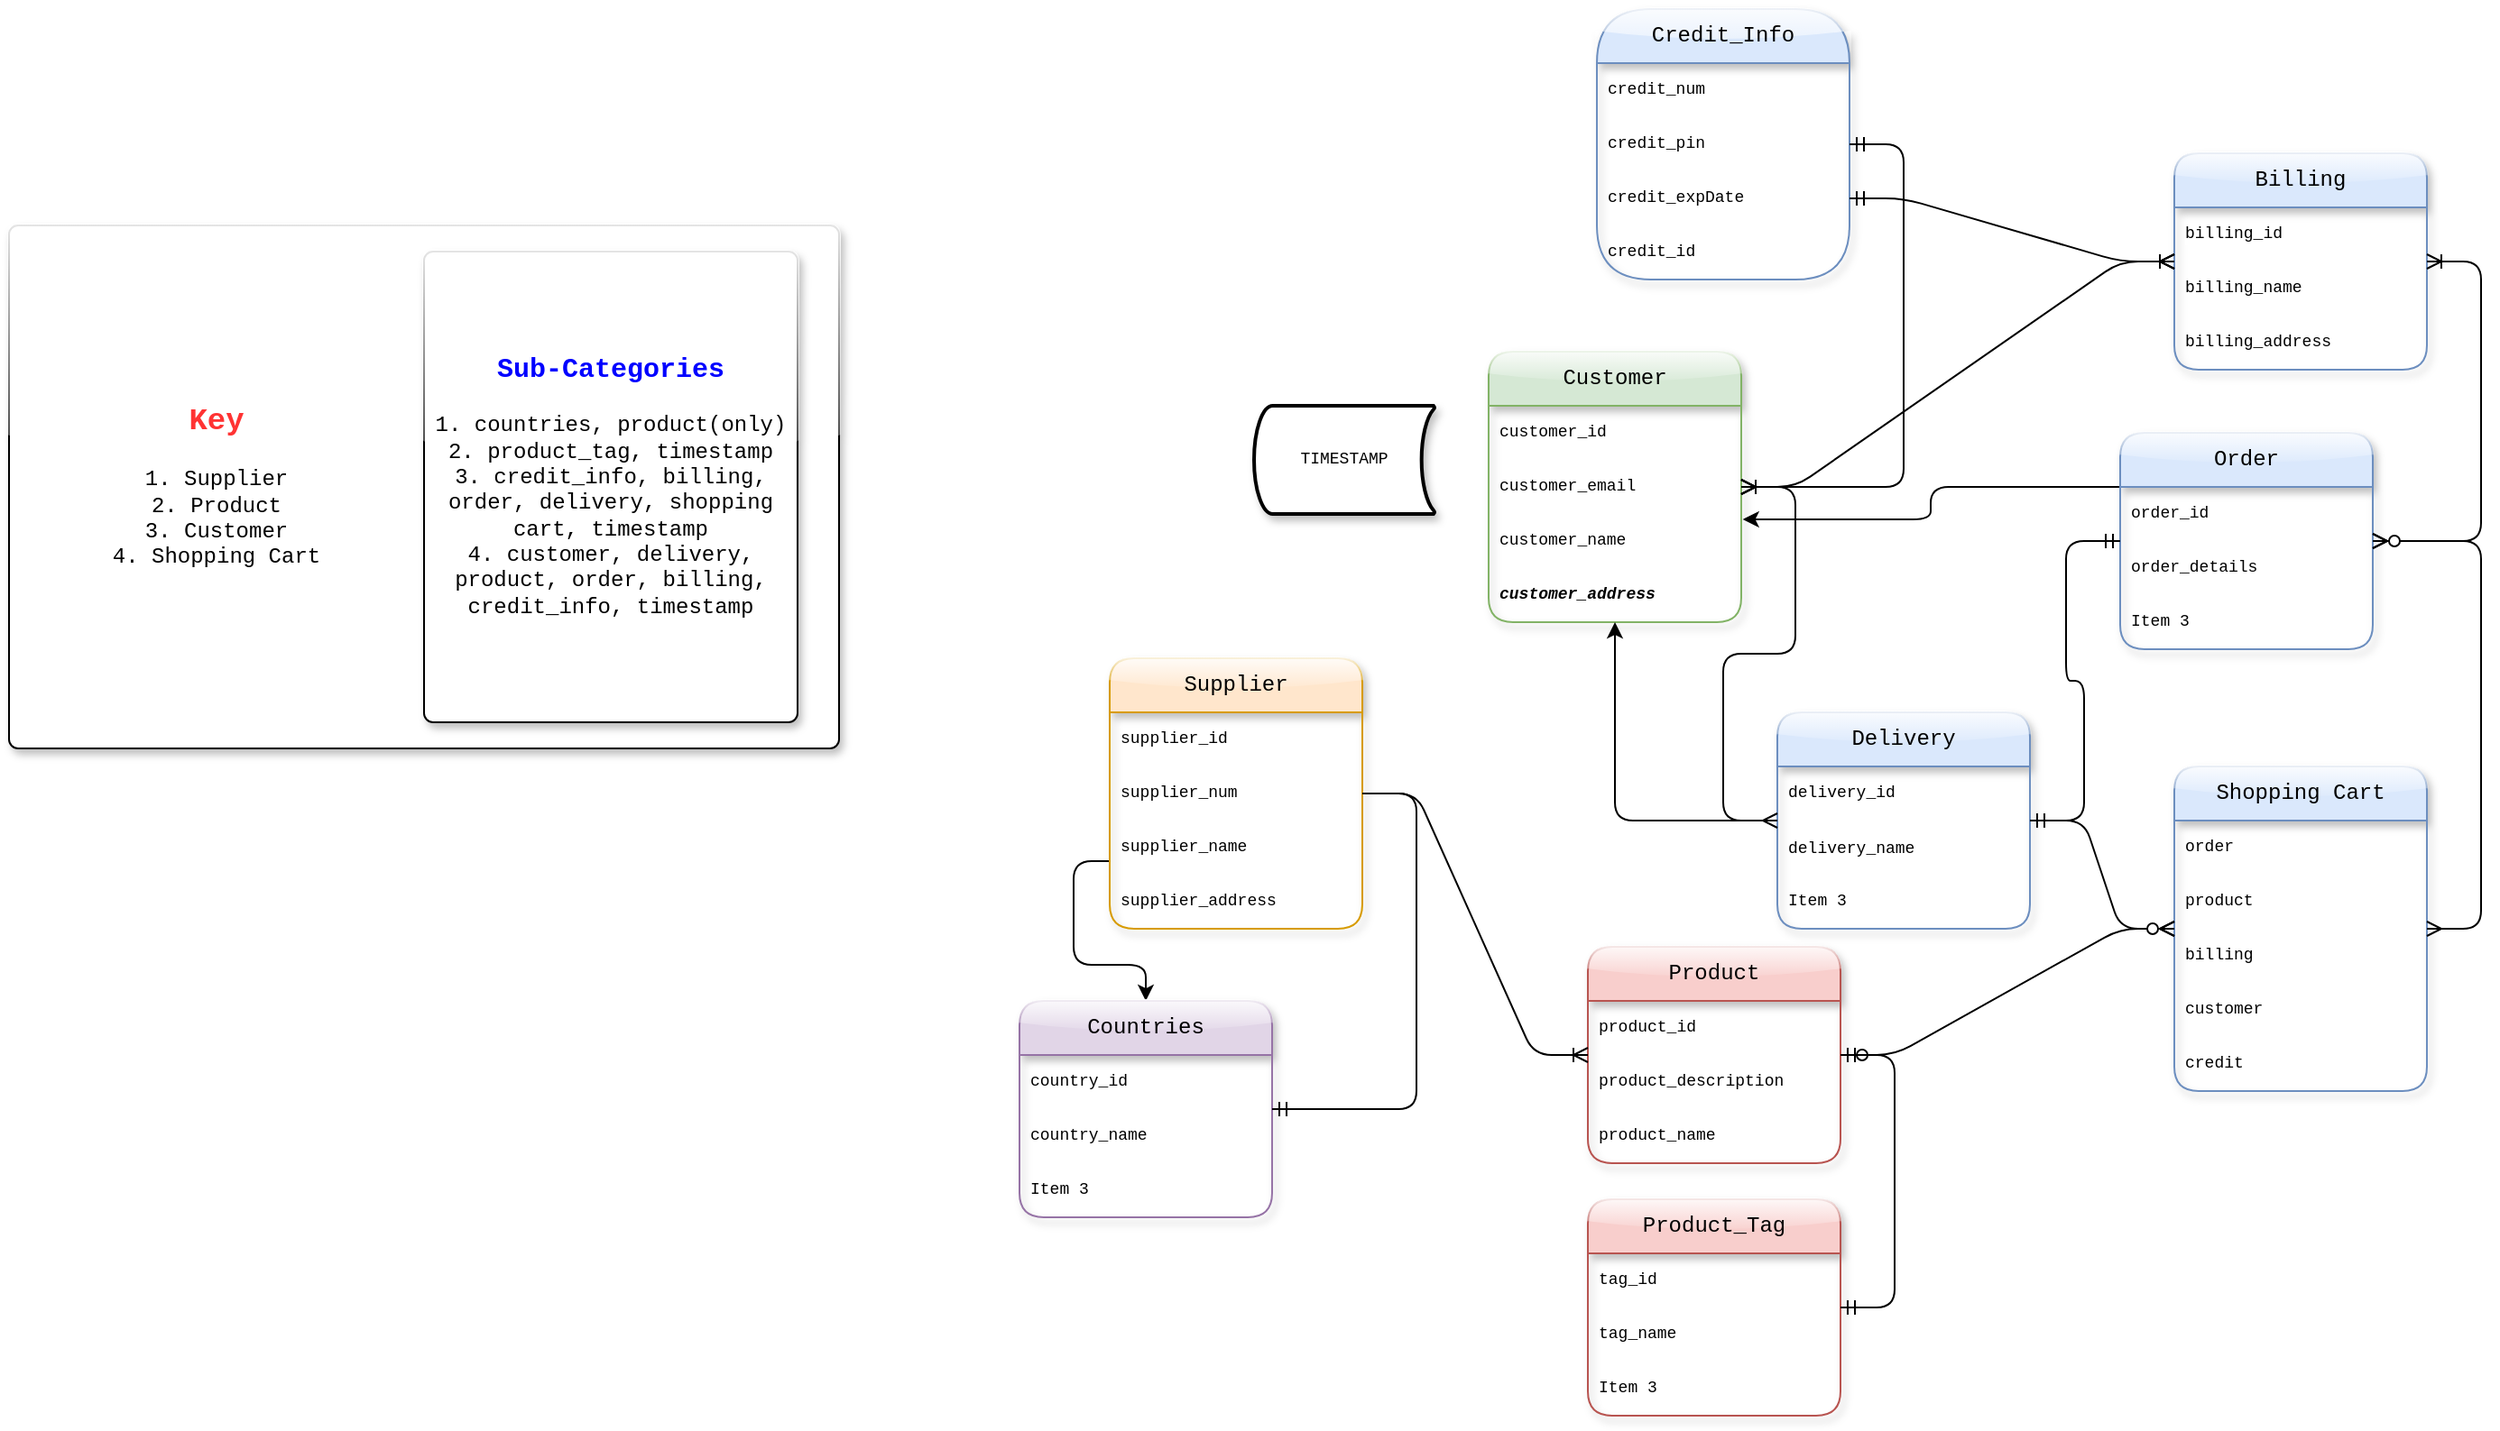 <mxfile version="20.8.22" type="github">
  <diagram name="Page-1" id="YWpABoFUmQe1NaXI15Zw">
    <mxGraphModel dx="1832" dy="1691" grid="1" gridSize="10" guides="1" tooltips="1" connect="1" arrows="1" fold="1" page="1" pageScale="1" pageWidth="850" pageHeight="1100" math="0" shadow="0">
      <root>
        <mxCell id="0" />
        <mxCell id="1" parent="0" />
        <mxCell id="wy4c9mbsXyodpzU9gjJJ-7" style="edgeStyle=orthogonalEdgeStyle;rounded=1;orthogonalLoop=1;jettySize=auto;html=1;exitX=0;exitY=0.25;exitDx=0;exitDy=0;entryX=1.006;entryY=0.1;entryDx=0;entryDy=0;entryPerimeter=0;" parent="1" source="mjoqd2JL3-UamSWrY_jR-5" target="mjoqd2JL3-UamSWrY_jR-15" edge="1">
          <mxGeometry relative="1" as="geometry" />
        </mxCell>
        <mxCell id="mjoqd2JL3-UamSWrY_jR-5" value="Order" style="swimlane;fontStyle=0;childLayout=stackLayout;horizontal=1;startSize=30;horizontalStack=0;resizeParent=1;resizeParentMax=0;resizeLast=0;collapsible=1;marginBottom=0;whiteSpace=wrap;html=1;fontFamily=Courier New;fillColor=#dae8fc;strokeColor=#6c8ebf;rounded=1;shadow=1;glass=1;" parent="1" vertex="1">
          <mxGeometry x="580" y="-65" width="140" height="120" as="geometry" />
        </mxCell>
        <mxCell id="mjoqd2JL3-UamSWrY_jR-6" value="order_id" style="text;strokeColor=none;fillColor=none;align=left;verticalAlign=middle;spacingLeft=4;spacingRight=4;overflow=hidden;points=[[0,0.5],[1,0.5]];portConstraint=eastwest;rotatable=0;whiteSpace=wrap;html=1;fontSize=9;rounded=1;fontFamily=Courier New;" parent="mjoqd2JL3-UamSWrY_jR-5" vertex="1">
          <mxGeometry y="30" width="140" height="30" as="geometry" />
        </mxCell>
        <mxCell id="mjoqd2JL3-UamSWrY_jR-7" value="order_details" style="text;strokeColor=none;fillColor=none;align=left;verticalAlign=middle;spacingLeft=4;spacingRight=4;overflow=hidden;points=[[0,0.5],[1,0.5]];portConstraint=eastwest;rotatable=0;whiteSpace=wrap;html=1;fontSize=9;rounded=1;fontFamily=Courier New;" parent="mjoqd2JL3-UamSWrY_jR-5" vertex="1">
          <mxGeometry y="60" width="140" height="30" as="geometry" />
        </mxCell>
        <mxCell id="mjoqd2JL3-UamSWrY_jR-8" value="Item 3" style="text;strokeColor=none;fillColor=none;align=left;verticalAlign=middle;spacingLeft=4;spacingRight=4;overflow=hidden;points=[[0,0.5],[1,0.5]];portConstraint=eastwest;rotatable=0;whiteSpace=wrap;html=1;fontSize=9;rounded=1;fontFamily=Courier New;" parent="mjoqd2JL3-UamSWrY_jR-5" vertex="1">
          <mxGeometry y="90" width="140" height="30" as="geometry" />
        </mxCell>
        <mxCell id="wy4c9mbsXyodpzU9gjJJ-11" style="edgeStyle=orthogonalEdgeStyle;rounded=1;orthogonalLoop=1;jettySize=auto;html=1;exitX=0;exitY=0.75;exitDx=0;exitDy=0;" parent="1" source="mjoqd2JL3-UamSWrY_jR-9" target="mjoqd2JL3-UamSWrY_jR-29" edge="1">
          <mxGeometry relative="1" as="geometry" />
        </mxCell>
        <mxCell id="mjoqd2JL3-UamSWrY_jR-9" value="Supplier" style="swimlane;fontStyle=0;childLayout=stackLayout;horizontal=1;startSize=30;horizontalStack=0;resizeParent=1;resizeParentMax=0;resizeLast=0;collapsible=1;marginBottom=0;whiteSpace=wrap;html=1;fontFamily=Courier New;fontSize=12;fillColor=#ffe6cc;strokeColor=#d79b00;rounded=1;glass=1;shadow=1;" parent="1" vertex="1">
          <mxGeometry x="20" y="60" width="140" height="150" as="geometry" />
        </mxCell>
        <mxCell id="mjoqd2JL3-UamSWrY_jR-10" value="supplier_id" style="text;strokeColor=none;fillColor=none;align=left;verticalAlign=middle;spacingLeft=4;spacingRight=4;overflow=hidden;points=[[0,0.5],[1,0.5]];portConstraint=eastwest;rotatable=0;whiteSpace=wrap;html=1;fontFamily=Courier New;fontSize=9;rounded=1;" parent="mjoqd2JL3-UamSWrY_jR-9" vertex="1">
          <mxGeometry y="30" width="140" height="30" as="geometry" />
        </mxCell>
        <mxCell id="wy4c9mbsXyodpzU9gjJJ-44" value="supplier_num" style="text;strokeColor=none;fillColor=none;align=left;verticalAlign=middle;spacingLeft=4;spacingRight=4;overflow=hidden;points=[[0,0.5],[1,0.5]];portConstraint=eastwest;rotatable=0;whiteSpace=wrap;html=1;fontFamily=Courier New;fontSize=9;rounded=1;" parent="mjoqd2JL3-UamSWrY_jR-9" vertex="1">
          <mxGeometry y="60" width="140" height="30" as="geometry" />
        </mxCell>
        <mxCell id="mjoqd2JL3-UamSWrY_jR-11" value="supplier_name" style="text;strokeColor=none;fillColor=none;align=left;verticalAlign=middle;spacingLeft=4;spacingRight=4;overflow=hidden;points=[[0,0.5],[1,0.5]];portConstraint=eastwest;rotatable=0;whiteSpace=wrap;html=1;fontSize=9;fontFamily=Courier New;rounded=1;" parent="mjoqd2JL3-UamSWrY_jR-9" vertex="1">
          <mxGeometry y="90" width="140" height="30" as="geometry" />
        </mxCell>
        <mxCell id="mjoqd2JL3-UamSWrY_jR-12" value="supplier_address" style="text;strokeColor=none;fillColor=none;align=left;verticalAlign=middle;spacingLeft=4;spacingRight=4;overflow=hidden;points=[[0,0.5],[1,0.5]];portConstraint=eastwest;rotatable=0;whiteSpace=wrap;html=1;fontFamily=Courier New;fontSize=9;rounded=1;" parent="mjoqd2JL3-UamSWrY_jR-9" vertex="1">
          <mxGeometry y="120" width="140" height="30" as="geometry" />
        </mxCell>
        <mxCell id="mjoqd2JL3-UamSWrY_jR-13" value="Customer" style="swimlane;fontStyle=0;childLayout=stackLayout;horizontal=1;startSize=30;horizontalStack=0;resizeParent=1;resizeParentMax=0;resizeLast=0;collapsible=1;marginBottom=0;whiteSpace=wrap;html=1;fontFamily=Courier New;labelBackgroundColor=none;fillColor=#d5e8d4;strokeColor=#82b366;rounded=1;glass=1;shadow=1;" parent="1" vertex="1">
          <mxGeometry x="230" y="-110" width="140" height="150" as="geometry" />
        </mxCell>
        <mxCell id="mjoqd2JL3-UamSWrY_jR-14" value="customer_id" style="text;strokeColor=none;fillColor=none;align=left;verticalAlign=middle;spacingLeft=4;spacingRight=4;overflow=hidden;points=[[0,0.5],[1,0.5]];portConstraint=eastwest;rotatable=0;whiteSpace=wrap;html=1;fontSize=9;fontFamily=Courier New;rounded=1;" parent="mjoqd2JL3-UamSWrY_jR-13" vertex="1">
          <mxGeometry y="30" width="140" height="30" as="geometry" />
        </mxCell>
        <mxCell id="wy4c9mbsXyodpzU9gjJJ-27" value="customer_email" style="text;strokeColor=none;fillColor=none;align=left;verticalAlign=middle;spacingLeft=4;spacingRight=4;overflow=hidden;points=[[0,0.5],[1,0.5]];portConstraint=eastwest;rotatable=0;whiteSpace=wrap;html=1;fontSize=9;fontFamily=Courier New;rounded=1;" parent="mjoqd2JL3-UamSWrY_jR-13" vertex="1">
          <mxGeometry y="60" width="140" height="30" as="geometry" />
        </mxCell>
        <mxCell id="mjoqd2JL3-UamSWrY_jR-15" value="customer_name" style="text;strokeColor=none;fillColor=none;align=left;verticalAlign=middle;spacingLeft=4;spacingRight=4;overflow=hidden;points=[[0,0.5],[1,0.5]];portConstraint=eastwest;rotatable=0;whiteSpace=wrap;html=1;fontSize=9;fontFamily=Courier New;rounded=1;" parent="mjoqd2JL3-UamSWrY_jR-13" vertex="1">
          <mxGeometry y="90" width="140" height="30" as="geometry" />
        </mxCell>
        <mxCell id="mjoqd2JL3-UamSWrY_jR-16" value="&lt;b&gt;&lt;i&gt;customer_address&lt;/i&gt;&lt;/b&gt;" style="text;strokeColor=none;fillColor=none;align=left;verticalAlign=middle;spacingLeft=4;spacingRight=4;overflow=hidden;points=[[0,0.5],[1,0.5]];portConstraint=eastwest;rotatable=0;whiteSpace=wrap;html=1;fontFamily=Courier New;fontSize=9;rounded=1;" parent="mjoqd2JL3-UamSWrY_jR-13" vertex="1">
          <mxGeometry y="120" width="140" height="30" as="geometry" />
        </mxCell>
        <mxCell id="wy4c9mbsXyodpzU9gjJJ-5" style="edgeStyle=orthogonalEdgeStyle;rounded=1;orthogonalLoop=1;jettySize=auto;html=1;" parent="1" source="wy4c9mbsXyodpzU9gjJJ-21" target="mjoqd2JL3-UamSWrY_jR-13" edge="1">
          <mxGeometry relative="1" as="geometry">
            <mxPoint x="365" y="70" as="sourcePoint" />
          </mxGeometry>
        </mxCell>
        <mxCell id="mjoqd2JL3-UamSWrY_jR-21" value="Product" style="swimlane;fontStyle=0;childLayout=stackLayout;horizontal=1;startSize=30;horizontalStack=0;resizeParent=1;resizeParentMax=0;resizeLast=0;collapsible=1;marginBottom=0;whiteSpace=wrap;html=1;fontFamily=Courier New;fontSize=12;fillColor=#f8cecc;strokeColor=#b85450;rounded=1;glass=1;shadow=1;" parent="1" vertex="1">
          <mxGeometry x="285" y="220" width="140" height="120" as="geometry" />
        </mxCell>
        <mxCell id="mjoqd2JL3-UamSWrY_jR-22" value="product_id" style="text;strokeColor=none;fillColor=none;align=left;verticalAlign=middle;spacingLeft=4;spacingRight=4;overflow=hidden;points=[[0,0.5],[1,0.5]];portConstraint=eastwest;rotatable=0;whiteSpace=wrap;html=1;fontSize=9;fontFamily=Courier New;rounded=1;" parent="mjoqd2JL3-UamSWrY_jR-21" vertex="1">
          <mxGeometry y="30" width="140" height="30" as="geometry" />
        </mxCell>
        <mxCell id="mjoqd2JL3-UamSWrY_jR-23" value="product_description" style="text;strokeColor=none;fillColor=none;align=left;verticalAlign=middle;spacingLeft=4;spacingRight=4;overflow=hidden;points=[[0,0.5],[1,0.5]];portConstraint=eastwest;rotatable=0;whiteSpace=wrap;html=1;fontSize=9;fontFamily=Courier New;rounded=1;" parent="mjoqd2JL3-UamSWrY_jR-21" vertex="1">
          <mxGeometry y="60" width="140" height="30" as="geometry" />
        </mxCell>
        <mxCell id="mjoqd2JL3-UamSWrY_jR-24" value="product_name" style="text;strokeColor=none;fillColor=none;align=left;verticalAlign=middle;spacingLeft=4;spacingRight=4;overflow=hidden;points=[[0,0.5],[1,0.5]];portConstraint=eastwest;rotatable=0;whiteSpace=wrap;html=1;fontSize=9;fontFamily=Courier New;rounded=1;" parent="mjoqd2JL3-UamSWrY_jR-21" vertex="1">
          <mxGeometry y="90" width="140" height="30" as="geometry" />
        </mxCell>
        <mxCell id="mjoqd2JL3-UamSWrY_jR-25" value="Shopping Cart" style="swimlane;fontStyle=0;childLayout=stackLayout;horizontal=1;startSize=30;horizontalStack=0;resizeParent=1;resizeParentMax=0;resizeLast=0;collapsible=1;marginBottom=0;whiteSpace=wrap;html=1;fontFamily=Courier New;fontSize=12;fillColor=#dae8fc;strokeColor=#6c8ebf;rounded=1;shadow=1;glass=1;" parent="1" vertex="1">
          <mxGeometry x="610" y="120" width="140" height="180" as="geometry" />
        </mxCell>
        <mxCell id="mjoqd2JL3-UamSWrY_jR-26" value="order" style="text;strokeColor=none;fillColor=none;align=left;verticalAlign=middle;spacingLeft=4;spacingRight=4;overflow=hidden;points=[[0,0.5],[1,0.5]];portConstraint=eastwest;rotatable=0;whiteSpace=wrap;html=1;fontSize=9;fontFamily=Courier New;rounded=1;" parent="mjoqd2JL3-UamSWrY_jR-25" vertex="1">
          <mxGeometry y="30" width="140" height="30" as="geometry" />
        </mxCell>
        <mxCell id="mjoqd2JL3-UamSWrY_jR-27" value="product" style="text;strokeColor=none;fillColor=none;align=left;verticalAlign=middle;spacingLeft=4;spacingRight=4;overflow=hidden;points=[[0,0.5],[1,0.5]];portConstraint=eastwest;rotatable=0;whiteSpace=wrap;html=1;fontSize=9;fontFamily=Courier New;rounded=1;" parent="mjoqd2JL3-UamSWrY_jR-25" vertex="1">
          <mxGeometry y="60" width="140" height="30" as="geometry" />
        </mxCell>
        <mxCell id="mjoqd2JL3-UamSWrY_jR-28" value="billing" style="text;strokeColor=none;fillColor=none;align=left;verticalAlign=middle;spacingLeft=4;spacingRight=4;overflow=hidden;points=[[0,0.5],[1,0.5]];portConstraint=eastwest;rotatable=0;whiteSpace=wrap;html=1;fontSize=9;fontFamily=Courier New;rounded=1;" parent="mjoqd2JL3-UamSWrY_jR-25" vertex="1">
          <mxGeometry y="90" width="140" height="30" as="geometry" />
        </mxCell>
        <mxCell id="Vg9ZYjElxbi22y-l5GeG-1" value="customer" style="text;strokeColor=none;fillColor=none;align=left;verticalAlign=middle;spacingLeft=4;spacingRight=4;overflow=hidden;points=[[0,0.5],[1,0.5]];portConstraint=eastwest;rotatable=0;whiteSpace=wrap;html=1;fontSize=9;fontFamily=Courier New;rounded=1;" vertex="1" parent="mjoqd2JL3-UamSWrY_jR-25">
          <mxGeometry y="120" width="140" height="30" as="geometry" />
        </mxCell>
        <mxCell id="Vg9ZYjElxbi22y-l5GeG-2" value="credit" style="text;strokeColor=none;fillColor=none;align=left;verticalAlign=middle;spacingLeft=4;spacingRight=4;overflow=hidden;points=[[0,0.5],[1,0.5]];portConstraint=eastwest;rotatable=0;whiteSpace=wrap;html=1;fontSize=9;fontFamily=Courier New;rounded=1;" vertex="1" parent="mjoqd2JL3-UamSWrY_jR-25">
          <mxGeometry y="150" width="140" height="30" as="geometry" />
        </mxCell>
        <mxCell id="mjoqd2JL3-UamSWrY_jR-29" value="Countries" style="swimlane;fontStyle=0;childLayout=stackLayout;horizontal=1;startSize=30;horizontalStack=0;resizeParent=1;resizeParentMax=0;resizeLast=0;collapsible=1;marginBottom=0;whiteSpace=wrap;html=1;fontFamily=Courier New;fontSize=12;fillColor=#e1d5e7;strokeColor=#9673a6;rounded=1;glass=1;shadow=1;" parent="1" vertex="1">
          <mxGeometry x="-30" y="250" width="140" height="120" as="geometry" />
        </mxCell>
        <mxCell id="mjoqd2JL3-UamSWrY_jR-30" value="country_id" style="text;strokeColor=none;fillColor=none;align=left;verticalAlign=middle;spacingLeft=4;spacingRight=4;overflow=hidden;points=[[0,0.5],[1,0.5]];portConstraint=eastwest;rotatable=0;whiteSpace=wrap;html=1;fontSize=9;fontFamily=Courier New;rounded=1;" parent="mjoqd2JL3-UamSWrY_jR-29" vertex="1">
          <mxGeometry y="30" width="140" height="30" as="geometry" />
        </mxCell>
        <mxCell id="mjoqd2JL3-UamSWrY_jR-31" value="country_name" style="text;strokeColor=none;fillColor=none;align=left;verticalAlign=middle;spacingLeft=4;spacingRight=4;overflow=hidden;points=[[0,0.5],[1,0.5]];portConstraint=eastwest;rotatable=0;whiteSpace=wrap;html=1;fontSize=9;fontFamily=Courier New;rounded=1;" parent="mjoqd2JL3-UamSWrY_jR-29" vertex="1">
          <mxGeometry y="60" width="140" height="30" as="geometry" />
        </mxCell>
        <mxCell id="mjoqd2JL3-UamSWrY_jR-32" value="Item 3" style="text;strokeColor=none;fillColor=none;align=left;verticalAlign=middle;spacingLeft=4;spacingRight=4;overflow=hidden;points=[[0,0.5],[1,0.5]];portConstraint=eastwest;rotatable=0;whiteSpace=wrap;html=1;fontSize=9;fontFamily=Courier New;rounded=1;" parent="mjoqd2JL3-UamSWrY_jR-29" vertex="1">
          <mxGeometry y="90" width="140" height="30" as="geometry" />
        </mxCell>
        <mxCell id="wy4c9mbsXyodpzU9gjJJ-2" value="" style="edgeStyle=entityRelationEdgeStyle;fontSize=12;html=1;endArrow=ERoneToMany;rounded=1;hachureGap=4;fontFamily=Architects Daughter;fontSource=https%3A%2F%2Ffonts.googleapis.com%2Fcss%3Ffamily%3DArchitects%2BDaughter;" parent="1" source="mjoqd2JL3-UamSWrY_jR-9" target="mjoqd2JL3-UamSWrY_jR-21" edge="1">
          <mxGeometry width="100" height="100" relative="1" as="geometry">
            <mxPoint x="180" y="120" as="sourcePoint" />
            <mxPoint x="230" y="170" as="targetPoint" />
          </mxGeometry>
        </mxCell>
        <mxCell id="wy4c9mbsXyodpzU9gjJJ-8" value="" style="edgeStyle=entityRelationEdgeStyle;fontSize=12;html=1;endArrow=ERmany;startArrow=ERmany;rounded=1;" parent="1" source="mjoqd2JL3-UamSWrY_jR-25" target="mjoqd2JL3-UamSWrY_jR-5" edge="1">
          <mxGeometry width="100" height="100" relative="1" as="geometry">
            <mxPoint x="760" y="180" as="sourcePoint" />
            <mxPoint x="860" y="80" as="targetPoint" />
          </mxGeometry>
        </mxCell>
        <mxCell id="wy4c9mbsXyodpzU9gjJJ-10" value="" style="edgeStyle=entityRelationEdgeStyle;fontSize=12;html=1;endArrow=ERmandOne;rounded=1;" parent="1" source="mjoqd2JL3-UamSWrY_jR-9" target="mjoqd2JL3-UamSWrY_jR-29" edge="1">
          <mxGeometry width="100" height="100" relative="1" as="geometry">
            <mxPoint x="-20" y="100" as="sourcePoint" />
            <mxPoint x="80" as="targetPoint" />
          </mxGeometry>
        </mxCell>
        <mxCell id="wy4c9mbsXyodpzU9gjJJ-21" value="Delivery" style="swimlane;fontStyle=0;childLayout=stackLayout;horizontal=1;startSize=30;horizontalStack=0;resizeParent=1;resizeParentMax=0;resizeLast=0;collapsible=1;marginBottom=0;whiteSpace=wrap;html=1;fillColor=#dae8fc;strokeColor=#6c8ebf;rounded=1;fontFamily=Courier New;glass=1;shadow=1;" parent="1" vertex="1">
          <mxGeometry x="390" y="90" width="140" height="120" as="geometry" />
        </mxCell>
        <mxCell id="wy4c9mbsXyodpzU9gjJJ-22" value="delivery_id" style="text;strokeColor=none;fillColor=none;align=left;verticalAlign=middle;spacingLeft=4;spacingRight=4;overflow=hidden;points=[[0,0.5],[1,0.5]];portConstraint=eastwest;rotatable=0;whiteSpace=wrap;html=1;rounded=1;fontFamily=Courier New;fontSize=9;" parent="wy4c9mbsXyodpzU9gjJJ-21" vertex="1">
          <mxGeometry y="30" width="140" height="30" as="geometry" />
        </mxCell>
        <mxCell id="wy4c9mbsXyodpzU9gjJJ-23" value="&lt;font style=&quot;font-size: 9px;&quot;&gt;delivery_name&lt;/font&gt;" style="text;strokeColor=none;fillColor=none;align=left;verticalAlign=middle;spacingLeft=4;spacingRight=4;overflow=hidden;points=[[0,0.5],[1,0.5]];portConstraint=eastwest;rotatable=0;whiteSpace=wrap;html=1;rounded=1;fontFamily=Courier New;" parent="wy4c9mbsXyodpzU9gjJJ-21" vertex="1">
          <mxGeometry y="60" width="140" height="30" as="geometry" />
        </mxCell>
        <mxCell id="wy4c9mbsXyodpzU9gjJJ-24" value="Item 3" style="text;strokeColor=none;fillColor=none;align=left;verticalAlign=middle;spacingLeft=4;spacingRight=4;overflow=hidden;points=[[0,0.5],[1,0.5]];portConstraint=eastwest;rotatable=0;whiteSpace=wrap;html=1;rounded=1;fontSize=9;fontFamily=Courier New;" parent="wy4c9mbsXyodpzU9gjJJ-21" vertex="1">
          <mxGeometry y="90" width="140" height="30" as="geometry" />
        </mxCell>
        <mxCell id="wy4c9mbsXyodpzU9gjJJ-29" value="" style="edgeStyle=entityRelationEdgeStyle;fontSize=12;html=1;endArrow=ERmany;rounded=1;" parent="1" source="wy4c9mbsXyodpzU9gjJJ-21" target="mjoqd2JL3-UamSWrY_jR-25" edge="1">
          <mxGeometry width="100" height="100" relative="1" as="geometry">
            <mxPoint x="510" y="170" as="sourcePoint" />
            <mxPoint x="610" y="70" as="targetPoint" />
          </mxGeometry>
        </mxCell>
        <mxCell id="wy4c9mbsXyodpzU9gjJJ-30" value="" style="edgeStyle=entityRelationEdgeStyle;fontSize=12;html=1;endArrow=ERmandOne;startArrow=ERmandOne;rounded=1;" parent="1" source="wy4c9mbsXyodpzU9gjJJ-21" target="mjoqd2JL3-UamSWrY_jR-5" edge="1">
          <mxGeometry width="100" height="100" relative="1" as="geometry">
            <mxPoint x="510" y="200" as="sourcePoint" />
            <mxPoint x="610" y="100" as="targetPoint" />
          </mxGeometry>
        </mxCell>
        <mxCell id="wy4c9mbsXyodpzU9gjJJ-31" value="" style="edgeStyle=entityRelationEdgeStyle;fontSize=12;html=1;endArrow=ERzeroToMany;startArrow=ERzeroToOne;rounded=1;" parent="1" source="mjoqd2JL3-UamSWrY_jR-21" target="mjoqd2JL3-UamSWrY_jR-25" edge="1">
          <mxGeometry width="100" height="100" relative="1" as="geometry">
            <mxPoint x="760" y="400" as="sourcePoint" />
            <mxPoint x="860" y="300" as="targetPoint" />
          </mxGeometry>
        </mxCell>
        <mxCell id="wy4c9mbsXyodpzU9gjJJ-33" value="Billing" style="swimlane;fontStyle=0;childLayout=stackLayout;horizontal=1;startSize=30;horizontalStack=0;resizeParent=1;resizeParentMax=0;resizeLast=0;collapsible=1;marginBottom=0;whiteSpace=wrap;html=1;rounded=1;fontFamily=Courier New;fillColor=#dae8fc;strokeColor=#6c8ebf;glass=1;shadow=1;" parent="1" vertex="1">
          <mxGeometry x="610" y="-220" width="140" height="120" as="geometry" />
        </mxCell>
        <mxCell id="wy4c9mbsXyodpzU9gjJJ-34" value="billing_id" style="text;strokeColor=none;fillColor=none;align=left;verticalAlign=middle;spacingLeft=4;spacingRight=4;overflow=hidden;points=[[0,0.5],[1,0.5]];portConstraint=eastwest;rotatable=0;whiteSpace=wrap;html=1;rounded=1;fontFamily=Courier New;labelBackgroundColor=default;fontSize=9;" parent="wy4c9mbsXyodpzU9gjJJ-33" vertex="1">
          <mxGeometry y="30" width="140" height="30" as="geometry" />
        </mxCell>
        <mxCell id="wy4c9mbsXyodpzU9gjJJ-35" value="billing_name" style="text;strokeColor=none;fillColor=none;align=left;verticalAlign=middle;spacingLeft=4;spacingRight=4;overflow=hidden;points=[[0,0.5],[1,0.5]];portConstraint=eastwest;rotatable=0;whiteSpace=wrap;html=1;rounded=1;fontFamily=Courier New;fontSize=9;" parent="wy4c9mbsXyodpzU9gjJJ-33" vertex="1">
          <mxGeometry y="60" width="140" height="30" as="geometry" />
        </mxCell>
        <mxCell id="wy4c9mbsXyodpzU9gjJJ-36" value="billing_address" style="text;strokeColor=none;fillColor=none;align=left;verticalAlign=middle;spacingLeft=4;spacingRight=4;overflow=hidden;points=[[0,0.5],[1,0.5]];portConstraint=eastwest;rotatable=0;whiteSpace=wrap;html=1;rounded=1;fontSize=9;fontFamily=Courier New;" parent="wy4c9mbsXyodpzU9gjJJ-33" vertex="1">
          <mxGeometry y="90" width="140" height="30" as="geometry" />
        </mxCell>
        <mxCell id="wy4c9mbsXyodpzU9gjJJ-37" value="" style="edgeStyle=entityRelationEdgeStyle;fontSize=12;html=1;endArrow=ERoneToMany;startArrow=ERzeroToMany;rounded=1;hachureGap=4;fontFamily=Courier New;" parent="1" source="mjoqd2JL3-UamSWrY_jR-5" target="wy4c9mbsXyodpzU9gjJJ-33" edge="1">
          <mxGeometry width="100" height="100" relative="1" as="geometry">
            <mxPoint x="430" y="-130" as="sourcePoint" />
            <mxPoint x="530" y="-230" as="targetPoint" />
          </mxGeometry>
        </mxCell>
        <mxCell id="wy4c9mbsXyodpzU9gjJJ-38" value="" style="edgeStyle=entityRelationEdgeStyle;fontSize=12;html=1;endArrow=ERoneToMany;startArrow=ERoneToMany;rounded=1;hachureGap=4;fontFamily=Courier New;" parent="1" source="mjoqd2JL3-UamSWrY_jR-13" target="wy4c9mbsXyodpzU9gjJJ-33" edge="1">
          <mxGeometry width="100" height="100" relative="1" as="geometry">
            <mxPoint x="580" y="100" as="sourcePoint" />
            <mxPoint x="790" y="-110" as="targetPoint" />
          </mxGeometry>
        </mxCell>
        <mxCell id="wy4c9mbsXyodpzU9gjJJ-39" value="TIMESTAMP" style="strokeWidth=2;html=1;shape=mxgraph.flowchart.stored_data;whiteSpace=wrap;hachureGap=4;fontFamily=Courier New;fontSize=9;rounded=1;shadow=1;" parent="1" vertex="1">
          <mxGeometry x="100" y="-80" width="100" height="60" as="geometry" />
        </mxCell>
        <mxCell id="wy4c9mbsXyodpzU9gjJJ-40" value="&lt;font style=&quot;font-size: 12px;&quot;&gt;Product_Tag&lt;/font&gt;" style="swimlane;fontStyle=0;childLayout=stackLayout;horizontal=1;startSize=30;horizontalStack=0;resizeParent=1;resizeParentMax=0;resizeLast=0;collapsible=1;marginBottom=0;whiteSpace=wrap;html=1;labelBackgroundColor=none;fontFamily=Courier New;fontSize=9;fillColor=#f8cecc;strokeColor=#b85450;rounded=1;shadow=1;glass=1;" parent="1" vertex="1">
          <mxGeometry x="285" y="360" width="140" height="120" as="geometry" />
        </mxCell>
        <mxCell id="wy4c9mbsXyodpzU9gjJJ-41" value="tag_id" style="text;strokeColor=none;fillColor=none;align=left;verticalAlign=middle;spacingLeft=4;spacingRight=4;overflow=hidden;points=[[0,0.5],[1,0.5]];portConstraint=eastwest;rotatable=0;whiteSpace=wrap;html=1;fontSize=9;fontFamily=Courier New;rounded=1;" parent="wy4c9mbsXyodpzU9gjJJ-40" vertex="1">
          <mxGeometry y="30" width="140" height="30" as="geometry" />
        </mxCell>
        <mxCell id="wy4c9mbsXyodpzU9gjJJ-42" value="tag_name" style="text;strokeColor=none;fillColor=none;align=left;verticalAlign=middle;spacingLeft=4;spacingRight=4;overflow=hidden;points=[[0,0.5],[1,0.5]];portConstraint=eastwest;rotatable=0;whiteSpace=wrap;html=1;fontSize=9;fontFamily=Courier New;rounded=1;" parent="wy4c9mbsXyodpzU9gjJJ-40" vertex="1">
          <mxGeometry y="60" width="140" height="30" as="geometry" />
        </mxCell>
        <mxCell id="wy4c9mbsXyodpzU9gjJJ-43" value="Item 3" style="text;strokeColor=none;fillColor=none;align=left;verticalAlign=middle;spacingLeft=4;spacingRight=4;overflow=hidden;points=[[0,0.5],[1,0.5]];portConstraint=eastwest;rotatable=0;whiteSpace=wrap;html=1;fontSize=9;fontFamily=Courier New;rounded=1;" parent="wy4c9mbsXyodpzU9gjJJ-40" vertex="1">
          <mxGeometry y="90" width="140" height="30" as="geometry" />
        </mxCell>
        <mxCell id="wy4c9mbsXyodpzU9gjJJ-45" value="&lt;p&gt;&lt;font style=&quot;font-size: 12px;&quot;&gt;Credit_Info&lt;/font&gt;&lt;/p&gt;" style="swimlane;fontStyle=0;childLayout=stackLayout;horizontal=1;startSize=30;horizontalStack=0;resizeParent=1;resizeParentMax=0;resizeLast=0;collapsible=1;marginBottom=0;whiteSpace=wrap;html=1;labelBackgroundColor=none;fontFamily=Courier New;fontSize=9;fillColor=#dae8fc;strokeColor=#6c8ebf;rounded=1;arcSize=50;shadow=1;glass=1;swimlaneLine=1;" parent="1" vertex="1">
          <mxGeometry x="290" y="-300" width="140" height="150" as="geometry" />
        </mxCell>
        <mxCell id="wy4c9mbsXyodpzU9gjJJ-46" value="credit_num" style="text;strokeColor=none;fillColor=none;align=left;verticalAlign=middle;spacingLeft=4;spacingRight=4;overflow=hidden;points=[[0,0.5],[1,0.5]];portConstraint=eastwest;rotatable=0;whiteSpace=wrap;html=1;fontSize=9;fontFamily=Courier New;rounded=1;" parent="wy4c9mbsXyodpzU9gjJJ-45" vertex="1">
          <mxGeometry y="30" width="140" height="30" as="geometry" />
        </mxCell>
        <mxCell id="wy4c9mbsXyodpzU9gjJJ-47" value="credit_pin" style="text;strokeColor=none;fillColor=none;align=left;verticalAlign=middle;spacingLeft=4;spacingRight=4;overflow=hidden;points=[[0,0.5],[1,0.5]];portConstraint=eastwest;rotatable=0;whiteSpace=wrap;html=1;fontSize=9;fontFamily=Courier New;rounded=1;" parent="wy4c9mbsXyodpzU9gjJJ-45" vertex="1">
          <mxGeometry y="60" width="140" height="30" as="geometry" />
        </mxCell>
        <mxCell id="wy4c9mbsXyodpzU9gjJJ-48" value="credit_expDate" style="text;strokeColor=none;fillColor=none;align=left;verticalAlign=middle;spacingLeft=4;spacingRight=4;overflow=hidden;points=[[0,0.5],[1,0.5]];portConstraint=eastwest;rotatable=0;whiteSpace=wrap;html=1;fontSize=9;fontFamily=Courier New;rounded=1;" parent="wy4c9mbsXyodpzU9gjJJ-45" vertex="1">
          <mxGeometry y="90" width="140" height="30" as="geometry" />
        </mxCell>
        <mxCell id="wy4c9mbsXyodpzU9gjJJ-49" value="credit_id" style="text;strokeColor=none;fillColor=none;align=left;verticalAlign=middle;spacingLeft=4;spacingRight=4;overflow=hidden;points=[[0,0.5],[1,0.5]];portConstraint=eastwest;rotatable=0;whiteSpace=wrap;html=1;fontSize=9;fontFamily=Courier New;rounded=1;" parent="wy4c9mbsXyodpzU9gjJJ-45" vertex="1">
          <mxGeometry y="120" width="140" height="30" as="geometry" />
        </mxCell>
        <mxCell id="wy4c9mbsXyodpzU9gjJJ-50" value="" style="edgeStyle=entityRelationEdgeStyle;fontSize=12;html=1;endArrow=ERoneToMany;startArrow=ERmandOne;rounded=1;fontFamily=Courier New;" parent="1" source="wy4c9mbsXyodpzU9gjJJ-45" target="mjoqd2JL3-UamSWrY_jR-13" edge="1">
          <mxGeometry width="100" height="100" relative="1" as="geometry">
            <mxPoint x="390" y="40" as="sourcePoint" />
            <mxPoint x="530" y="-250" as="targetPoint" />
          </mxGeometry>
        </mxCell>
        <mxCell id="wy4c9mbsXyodpzU9gjJJ-53" value="" style="edgeStyle=entityRelationEdgeStyle;fontSize=12;html=1;endArrow=ERoneToMany;startArrow=ERmandOne;rounded=1;fontFamily=Courier New;" parent="1" source="wy4c9mbsXyodpzU9gjJJ-48" target="wy4c9mbsXyodpzU9gjJJ-33" edge="1">
          <mxGeometry width="100" height="100" relative="1" as="geometry">
            <mxPoint x="390" y="40" as="sourcePoint" />
            <mxPoint x="490" y="-60" as="targetPoint" />
          </mxGeometry>
        </mxCell>
        <mxCell id="wy4c9mbsXyodpzU9gjJJ-54" value="" style="edgeStyle=entityRelationEdgeStyle;fontSize=12;html=1;endArrow=ERmandOne;startArrow=ERmandOne;rounded=1;fontFamily=Courier New;" parent="1" source="wy4c9mbsXyodpzU9gjJJ-40" target="mjoqd2JL3-UamSWrY_jR-21" edge="1">
          <mxGeometry width="100" height="100" relative="1" as="geometry">
            <mxPoint x="480" y="430" as="sourcePoint" />
            <mxPoint x="580" y="330" as="targetPoint" />
          </mxGeometry>
        </mxCell>
        <mxCell id="wy4c9mbsXyodpzU9gjJJ-56" value="" style="edgeStyle=entityRelationEdgeStyle;fontSize=12;html=1;endArrow=ERmany;startArrow=ERmany;rounded=1;fontFamily=Courier New;" parent="1" source="mjoqd2JL3-UamSWrY_jR-13" target="wy4c9mbsXyodpzU9gjJJ-21" edge="1">
          <mxGeometry width="100" height="100" relative="1" as="geometry">
            <mxPoint x="510" y="50" as="sourcePoint" />
            <mxPoint x="520" y="90" as="targetPoint" />
          </mxGeometry>
        </mxCell>
        <mxCell id="Vg9ZYjElxbi22y-l5GeG-3" value="" style="rounded=1;absoluteArcSize=1;html=1;arcSize=10;shadow=1;glass=1;labelBackgroundColor=none;sketch=0;fontFamily=Courier New;fontSize=12;" vertex="1" parent="1">
          <mxGeometry x="-590" y="-180" width="460" height="290" as="geometry" />
        </mxCell>
        <mxCell id="Vg9ZYjElxbi22y-l5GeG-4" value="&lt;font color=&quot;#ff3333&quot; style=&quot;font-size: 17px;&quot;&gt;&lt;b&gt;Key&lt;/b&gt;&lt;/font&gt;&lt;br&gt;&lt;br&gt;1. Supplier&lt;br&gt;2. Product&lt;br&gt;3. Customer&lt;br&gt;4. Shopping Cart" style="html=1;shape=mxgraph.er.anchor;whiteSpace=wrap;rounded=1;shadow=1;glass=1;labelBackgroundColor=none;sketch=0;fontFamily=Courier New;fontSize=12;" vertex="1" parent="Vg9ZYjElxbi22y-l5GeG-3">
          <mxGeometry width="230.0" height="290" as="geometry" />
        </mxCell>
        <mxCell id="Vg9ZYjElxbi22y-l5GeG-5" value="&lt;font style=&quot;font-size: 12px;&quot;&gt;&lt;b&gt;&lt;font color=&quot;#0000ff&quot;&gt;&lt;font style=&quot;font-size: 15px;&quot;&gt;Sub-Categories&lt;/font&gt;&lt;br&gt;&lt;/font&gt;&lt;/b&gt;&lt;br&gt;1. countries, product(only)&lt;br&gt;2. product_tag, timestamp&lt;br&gt;3. credit_info, billing, order, delivery, shopping cart, timestamp&lt;br&gt;4. customer, delivery, product, order, billing, credit_info, timestamp&lt;br&gt;&lt;/font&gt;" style="rounded=1;absoluteArcSize=1;html=1;arcSize=10;whiteSpace=wrap;points=[];strokeColor=inherit;fillColor=inherit;shadow=1;glass=1;labelBackgroundColor=none;sketch=0;fontFamily=Courier New;fontSize=12;" vertex="1" parent="Vg9ZYjElxbi22y-l5GeG-3">
          <mxGeometry x="230.0" y="14.5" width="207.0" height="261" as="geometry" />
        </mxCell>
      </root>
    </mxGraphModel>
  </diagram>
</mxfile>
